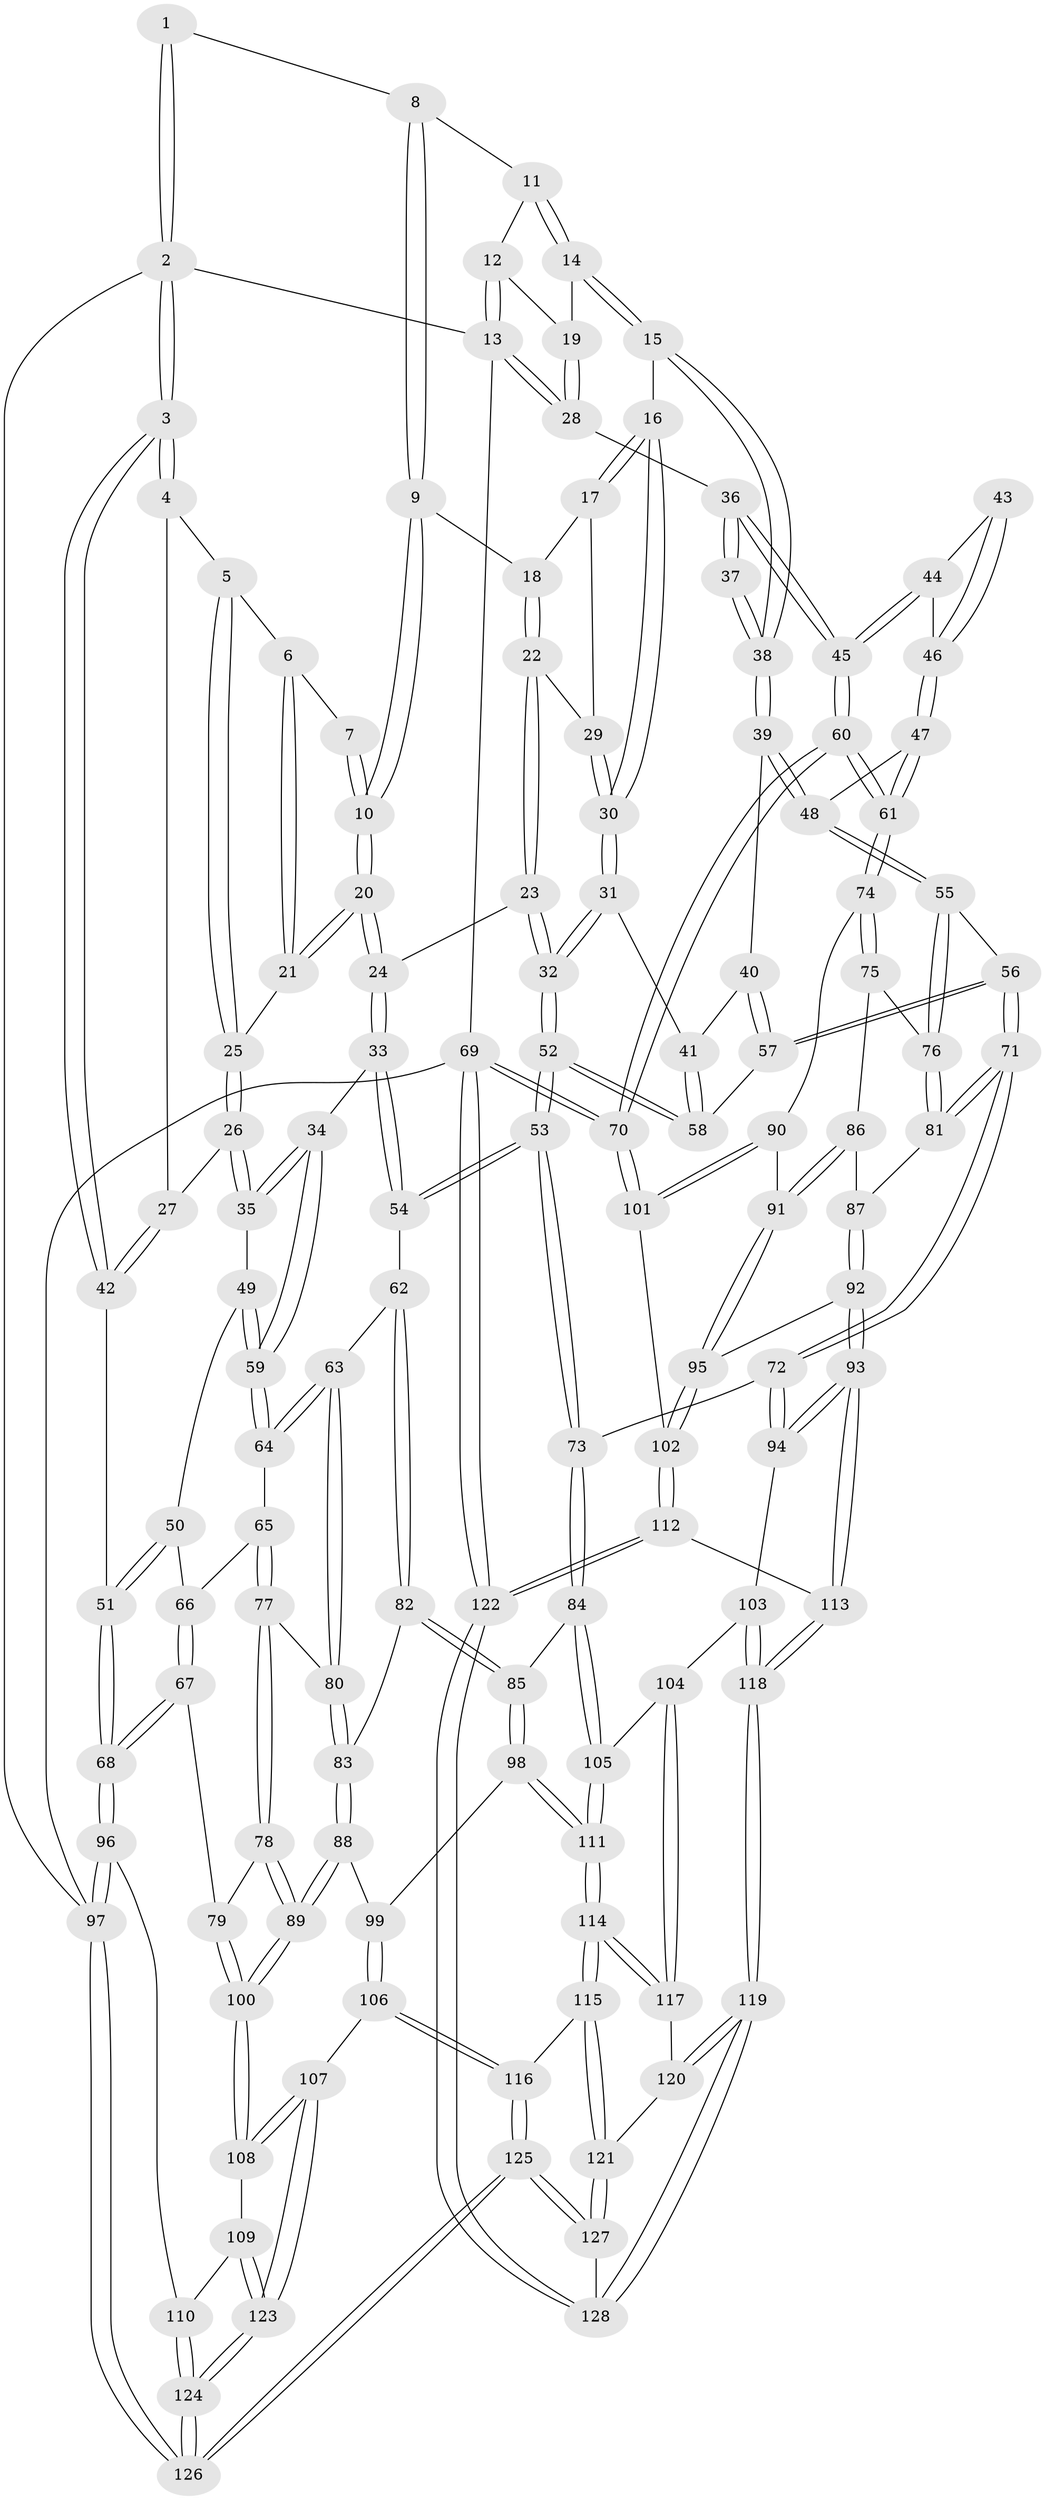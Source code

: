 // Generated by graph-tools (version 1.1) at 2025/16/03/09/25 04:16:44]
// undirected, 128 vertices, 317 edges
graph export_dot {
graph [start="1"]
  node [color=gray90,style=filled];
  1 [pos="+0.254640914070072+0"];
  2 [pos="+0+0"];
  3 [pos="+0+0"];
  4 [pos="+0.05780910828360663+0.07027817243450686"];
  5 [pos="+0.15050853636665926+0.06616532882527995"];
  6 [pos="+0.16735803963723567+0.04654757302114179"];
  7 [pos="+0.24761038823308062+0"];
  8 [pos="+0.5873553662498064+0"];
  9 [pos="+0.5105880377580102+0.026413066586342418"];
  10 [pos="+0.3429734895321312+0.1135061748324894"];
  11 [pos="+0.6508662013893886+0"];
  12 [pos="+0.7645228401482789+0"];
  13 [pos="+1+0"];
  14 [pos="+0.7575925597868022+0.13545345122233213"];
  15 [pos="+0.7566716650030952+0.14138895338216786"];
  16 [pos="+0.6829188396250035+0.1778652418245168"];
  17 [pos="+0.5754763209847313+0.12297154823299955"];
  18 [pos="+0.5117352103806532+0.036442115386124976"];
  19 [pos="+0.9108304409445337+0.07795096850601475"];
  20 [pos="+0.332713749923934+0.17218967709845637"];
  21 [pos="+0.30195608627474174+0.1691283176551667"];
  22 [pos="+0.4864032788319607+0.18457973813792497"];
  23 [pos="+0.39188520020385115+0.25610539261276494"];
  24 [pos="+0.3789150590388891+0.2542372979011475"];
  25 [pos="+0.15503764950424265+0.19084833606666898"];
  26 [pos="+0.1096243356613046+0.24831875602522485"];
  27 [pos="+0.022350817654492715+0.20467383450410928"];
  28 [pos="+1+0.01507432263838"];
  29 [pos="+0.5340614405196755+0.19083035976167"];
  30 [pos="+0.6250366352648179+0.22804251243094564"];
  31 [pos="+0.6208580423862761+0.24231235066638457"];
  32 [pos="+0.512629852097079+0.36013715618318426"];
  33 [pos="+0.30162092835325044+0.3356941091984999"];
  34 [pos="+0.2526977459936806+0.33898571905402436"];
  35 [pos="+0.12441276789441118+0.29961428741157337"];
  36 [pos="+1+0.08919013925669486"];
  37 [pos="+0.9122862022099415+0.23350481028458006"];
  38 [pos="+0.8074152619129976+0.2252558012009628"];
  39 [pos="+0.7988435643452515+0.30132923064188866"];
  40 [pos="+0.7880220215539424+0.3064995056653438"];
  41 [pos="+0.6827790627932763+0.35152429043223843"];
  42 [pos="+0+0.20355308686332843"];
  43 [pos="+0.9363606520820064+0.3062971853653662"];
  44 [pos="+0.9925170290980447+0.3048568774526516"];
  45 [pos="+1+0.14385483063019922"];
  46 [pos="+0.9344168103007993+0.3681941804773111"];
  47 [pos="+0.923290358483904+0.4165686547987408"];
  48 [pos="+0.852911382647017+0.4172562489141246"];
  49 [pos="+0.12050025742418384+0.3063032271760199"];
  50 [pos="+0.07259816803646409+0.37746398614063115"];
  51 [pos="+0+0.43703979263604725"];
  52 [pos="+0.5287594984121096+0.4099322382239577"];
  53 [pos="+0.503360432243693+0.47385745187363953"];
  54 [pos="+0.3416601372822927+0.48875683534764414"];
  55 [pos="+0.8035228253020278+0.4825857647700863"];
  56 [pos="+0.7158173693165147+0.4773338688325197"];
  57 [pos="+0.696204395703967+0.4548963952777977"];
  58 [pos="+0.6509051543227999+0.40830396001582026"];
  59 [pos="+0.19615686751294176+0.4612829230923921"];
  60 [pos="+1+0.5204866716722446"];
  61 [pos="+1+0.521016481734399"];
  62 [pos="+0.33965040407175623+0.4915264798297679"];
  63 [pos="+0.32082003772799306+0.4982565404899493"];
  64 [pos="+0.19604217151875347+0.46166474449323264"];
  65 [pos="+0.14097739513375077+0.49903051766791134"];
  66 [pos="+0.09539229750465629+0.43416227122044415"];
  67 [pos="+0+0.6035550268544829"];
  68 [pos="+0+0.5960942540231198"];
  69 [pos="+1+1"];
  70 [pos="+1+0.8536370212137215"];
  71 [pos="+0.6205675030265662+0.606087151133282"];
  72 [pos="+0.5834963501176222+0.6259873960123485"];
  73 [pos="+0.5531255682888836+0.6133903696356753"];
  74 [pos="+1+0.5936720747456461"];
  75 [pos="+0.889854626703902+0.5837132078567147"];
  76 [pos="+0.8041432996849232+0.4849938462221168"];
  77 [pos="+0.1390529537596188+0.5282434049017883"];
  78 [pos="+0.08773736163848823+0.5727576001398907"];
  79 [pos="+0+0.613939374521733"];
  80 [pos="+0.22553515170470076+0.5803826560903006"];
  81 [pos="+0.7649139616807922+0.6177994708017724"];
  82 [pos="+0.3595663596905613+0.5845448580816874"];
  83 [pos="+0.23675023754470823+0.6408915558760588"];
  84 [pos="+0.45736603565159767+0.6649395773464041"];
  85 [pos="+0.4157541467180289+0.6769511949932705"];
  86 [pos="+0.8666682308922383+0.6135326577227957"];
  87 [pos="+0.7804260794995841+0.6398666186975233"];
  88 [pos="+0.2346153201906822+0.6723461629903711"];
  89 [pos="+0.19003674971369366+0.6933013654328593"];
  90 [pos="+0.938121850374388+0.6980272796312231"];
  91 [pos="+0.8740164704424704+0.701875637843888"];
  92 [pos="+0.7875834479261594+0.7346784521611114"];
  93 [pos="+0.7534156730795113+0.777567728599169"];
  94 [pos="+0.6260828306019004+0.7226535184332552"];
  95 [pos="+0.8420883889641256+0.7224567946234599"];
  96 [pos="+0+0.8723135068699689"];
  97 [pos="+0+1"];
  98 [pos="+0.3720142983487301+0.7256036005748043"];
  99 [pos="+0.2676145614678521+0.6925965127133501"];
  100 [pos="+0.12422654508860191+0.7579010461346006"];
  101 [pos="+0.974748202698561+0.8187688309805399"];
  102 [pos="+0.9511527321745396+0.8291739608925035"];
  103 [pos="+0.5706418092337028+0.8147795993108442"];
  104 [pos="+0.5651391473272094+0.8152182029763607"];
  105 [pos="+0.5106516034343839+0.794264596114242"];
  106 [pos="+0.23164268678710564+0.8491731298721256"];
  107 [pos="+0.1707049817878485+0.8588872125345617"];
  108 [pos="+0.12078062459903437+0.7995517633672242"];
  109 [pos="+0.009433316829994952+0.8359723060325553"];
  110 [pos="+0.004044733507746667+0.836911011388976"];
  111 [pos="+0.3736175672601447+0.8241809375271832"];
  112 [pos="+0.8681615098097375+0.8948890437628619"];
  113 [pos="+0.766128179533908+0.8352699494579697"];
  114 [pos="+0.3713164571716995+0.8333315201061504"];
  115 [pos="+0.36183204778417966+0.8478648665111892"];
  116 [pos="+0.3446059021982428+0.8582687842097143"];
  117 [pos="+0.49040945401815705+0.8703088799575468"];
  118 [pos="+0.6362270110406957+0.968737375253975"];
  119 [pos="+0.62374936674137+1"];
  120 [pos="+0.49490789833236054+0.884546223420214"];
  121 [pos="+0.4491373802858443+0.9662077271985346"];
  122 [pos="+0.9506078441779479+1"];
  123 [pos="+0.14466697368314763+1"];
  124 [pos="+0.13878890562062443+1"];
  125 [pos="+0.23410925707267227+1"];
  126 [pos="+0.13304548477805173+1"];
  127 [pos="+0.5430292749129159+1"];
  128 [pos="+0.6019408391559347+1"];
  1 -- 2;
  1 -- 2;
  1 -- 8;
  2 -- 3;
  2 -- 3;
  2 -- 13;
  2 -- 97;
  3 -- 4;
  3 -- 4;
  3 -- 42;
  3 -- 42;
  4 -- 5;
  4 -- 27;
  5 -- 6;
  5 -- 25;
  5 -- 25;
  6 -- 7;
  6 -- 21;
  6 -- 21;
  7 -- 10;
  7 -- 10;
  8 -- 9;
  8 -- 9;
  8 -- 11;
  9 -- 10;
  9 -- 10;
  9 -- 18;
  10 -- 20;
  10 -- 20;
  11 -- 12;
  11 -- 14;
  11 -- 14;
  12 -- 13;
  12 -- 13;
  12 -- 19;
  13 -- 28;
  13 -- 28;
  13 -- 69;
  14 -- 15;
  14 -- 15;
  14 -- 19;
  15 -- 16;
  15 -- 38;
  15 -- 38;
  16 -- 17;
  16 -- 17;
  16 -- 30;
  16 -- 30;
  17 -- 18;
  17 -- 29;
  18 -- 22;
  18 -- 22;
  19 -- 28;
  19 -- 28;
  20 -- 21;
  20 -- 21;
  20 -- 24;
  20 -- 24;
  21 -- 25;
  22 -- 23;
  22 -- 23;
  22 -- 29;
  23 -- 24;
  23 -- 32;
  23 -- 32;
  24 -- 33;
  24 -- 33;
  25 -- 26;
  25 -- 26;
  26 -- 27;
  26 -- 35;
  26 -- 35;
  27 -- 42;
  27 -- 42;
  28 -- 36;
  29 -- 30;
  29 -- 30;
  30 -- 31;
  30 -- 31;
  31 -- 32;
  31 -- 32;
  31 -- 41;
  32 -- 52;
  32 -- 52;
  33 -- 34;
  33 -- 54;
  33 -- 54;
  34 -- 35;
  34 -- 35;
  34 -- 59;
  34 -- 59;
  35 -- 49;
  36 -- 37;
  36 -- 37;
  36 -- 45;
  36 -- 45;
  37 -- 38;
  37 -- 38;
  38 -- 39;
  38 -- 39;
  39 -- 40;
  39 -- 48;
  39 -- 48;
  40 -- 41;
  40 -- 57;
  40 -- 57;
  41 -- 58;
  41 -- 58;
  42 -- 51;
  43 -- 44;
  43 -- 46;
  43 -- 46;
  44 -- 45;
  44 -- 45;
  44 -- 46;
  45 -- 60;
  45 -- 60;
  46 -- 47;
  46 -- 47;
  47 -- 48;
  47 -- 61;
  47 -- 61;
  48 -- 55;
  48 -- 55;
  49 -- 50;
  49 -- 59;
  49 -- 59;
  50 -- 51;
  50 -- 51;
  50 -- 66;
  51 -- 68;
  51 -- 68;
  52 -- 53;
  52 -- 53;
  52 -- 58;
  52 -- 58;
  53 -- 54;
  53 -- 54;
  53 -- 73;
  53 -- 73;
  54 -- 62;
  55 -- 56;
  55 -- 76;
  55 -- 76;
  56 -- 57;
  56 -- 57;
  56 -- 71;
  56 -- 71;
  57 -- 58;
  59 -- 64;
  59 -- 64;
  60 -- 61;
  60 -- 61;
  60 -- 70;
  60 -- 70;
  61 -- 74;
  61 -- 74;
  62 -- 63;
  62 -- 82;
  62 -- 82;
  63 -- 64;
  63 -- 64;
  63 -- 80;
  63 -- 80;
  64 -- 65;
  65 -- 66;
  65 -- 77;
  65 -- 77;
  66 -- 67;
  66 -- 67;
  67 -- 68;
  67 -- 68;
  67 -- 79;
  68 -- 96;
  68 -- 96;
  69 -- 70;
  69 -- 70;
  69 -- 122;
  69 -- 122;
  69 -- 97;
  70 -- 101;
  70 -- 101;
  71 -- 72;
  71 -- 72;
  71 -- 81;
  71 -- 81;
  72 -- 73;
  72 -- 94;
  72 -- 94;
  73 -- 84;
  73 -- 84;
  74 -- 75;
  74 -- 75;
  74 -- 90;
  75 -- 76;
  75 -- 86;
  76 -- 81;
  76 -- 81;
  77 -- 78;
  77 -- 78;
  77 -- 80;
  78 -- 79;
  78 -- 89;
  78 -- 89;
  79 -- 100;
  79 -- 100;
  80 -- 83;
  80 -- 83;
  81 -- 87;
  82 -- 83;
  82 -- 85;
  82 -- 85;
  83 -- 88;
  83 -- 88;
  84 -- 85;
  84 -- 105;
  84 -- 105;
  85 -- 98;
  85 -- 98;
  86 -- 87;
  86 -- 91;
  86 -- 91;
  87 -- 92;
  87 -- 92;
  88 -- 89;
  88 -- 89;
  88 -- 99;
  89 -- 100;
  89 -- 100;
  90 -- 91;
  90 -- 101;
  90 -- 101;
  91 -- 95;
  91 -- 95;
  92 -- 93;
  92 -- 93;
  92 -- 95;
  93 -- 94;
  93 -- 94;
  93 -- 113;
  93 -- 113;
  94 -- 103;
  95 -- 102;
  95 -- 102;
  96 -- 97;
  96 -- 97;
  96 -- 110;
  97 -- 126;
  97 -- 126;
  98 -- 99;
  98 -- 111;
  98 -- 111;
  99 -- 106;
  99 -- 106;
  100 -- 108;
  100 -- 108;
  101 -- 102;
  102 -- 112;
  102 -- 112;
  103 -- 104;
  103 -- 118;
  103 -- 118;
  104 -- 105;
  104 -- 117;
  104 -- 117;
  105 -- 111;
  105 -- 111;
  106 -- 107;
  106 -- 116;
  106 -- 116;
  107 -- 108;
  107 -- 108;
  107 -- 123;
  107 -- 123;
  108 -- 109;
  109 -- 110;
  109 -- 123;
  109 -- 123;
  110 -- 124;
  110 -- 124;
  111 -- 114;
  111 -- 114;
  112 -- 113;
  112 -- 122;
  112 -- 122;
  113 -- 118;
  113 -- 118;
  114 -- 115;
  114 -- 115;
  114 -- 117;
  114 -- 117;
  115 -- 116;
  115 -- 121;
  115 -- 121;
  116 -- 125;
  116 -- 125;
  117 -- 120;
  118 -- 119;
  118 -- 119;
  119 -- 120;
  119 -- 120;
  119 -- 128;
  119 -- 128;
  120 -- 121;
  121 -- 127;
  121 -- 127;
  122 -- 128;
  122 -- 128;
  123 -- 124;
  123 -- 124;
  124 -- 126;
  124 -- 126;
  125 -- 126;
  125 -- 126;
  125 -- 127;
  125 -- 127;
  127 -- 128;
}
